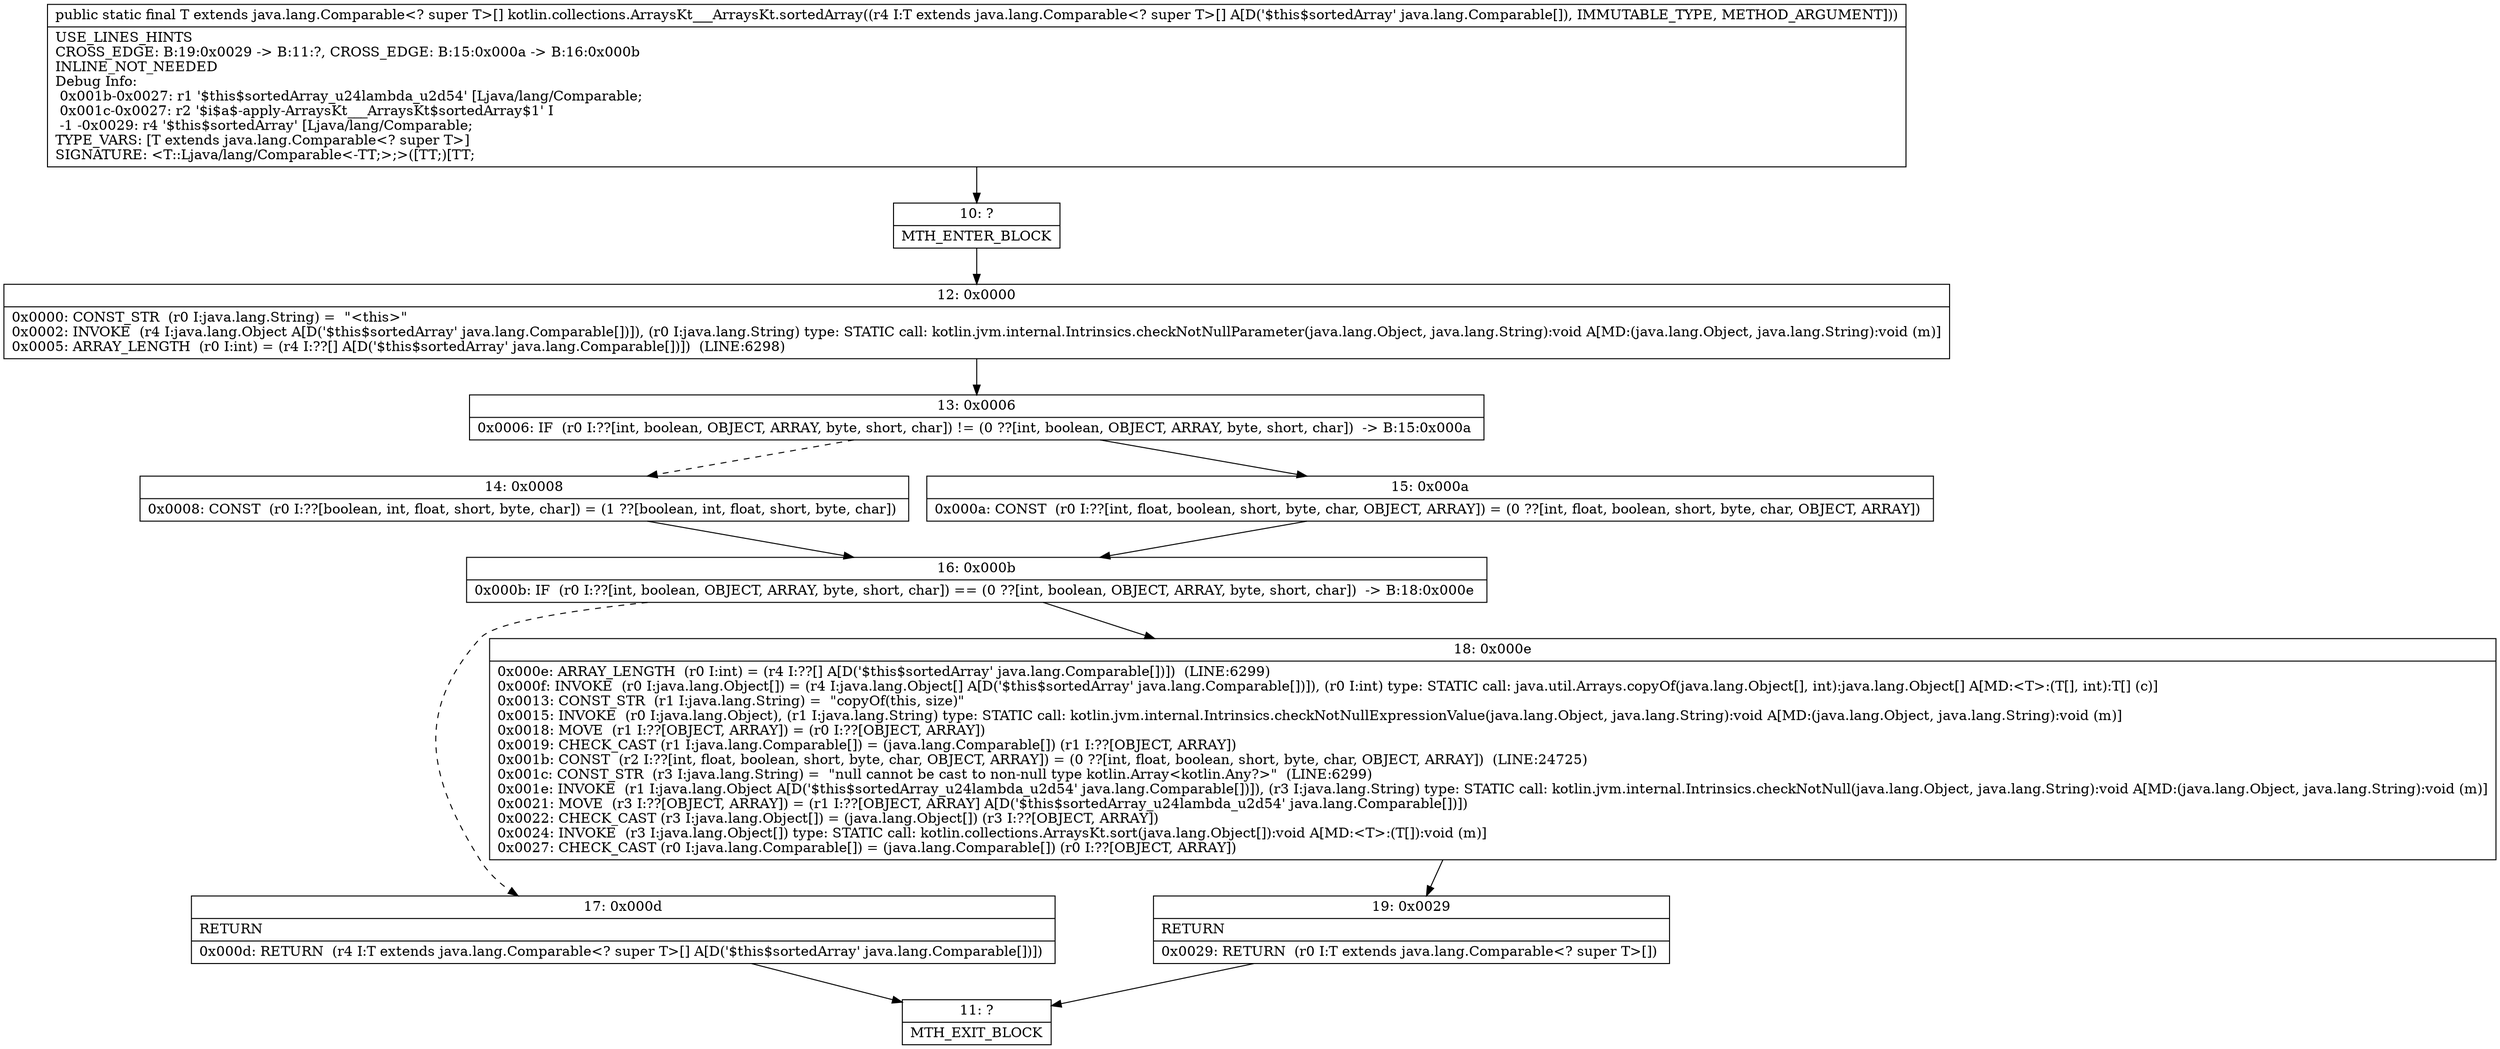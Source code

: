 digraph "CFG forkotlin.collections.ArraysKt___ArraysKt.sortedArray([Ljava\/lang\/Comparable;)[Ljava\/lang\/Comparable;" {
Node_10 [shape=record,label="{10\:\ ?|MTH_ENTER_BLOCK\l}"];
Node_12 [shape=record,label="{12\:\ 0x0000|0x0000: CONST_STR  (r0 I:java.lang.String) =  \"\<this\>\" \l0x0002: INVOKE  (r4 I:java.lang.Object A[D('$this$sortedArray' java.lang.Comparable[])]), (r0 I:java.lang.String) type: STATIC call: kotlin.jvm.internal.Intrinsics.checkNotNullParameter(java.lang.Object, java.lang.String):void A[MD:(java.lang.Object, java.lang.String):void (m)]\l0x0005: ARRAY_LENGTH  (r0 I:int) = (r4 I:??[] A[D('$this$sortedArray' java.lang.Comparable[])])  (LINE:6298)\l}"];
Node_13 [shape=record,label="{13\:\ 0x0006|0x0006: IF  (r0 I:??[int, boolean, OBJECT, ARRAY, byte, short, char]) != (0 ??[int, boolean, OBJECT, ARRAY, byte, short, char])  \-\> B:15:0x000a \l}"];
Node_14 [shape=record,label="{14\:\ 0x0008|0x0008: CONST  (r0 I:??[boolean, int, float, short, byte, char]) = (1 ??[boolean, int, float, short, byte, char]) \l}"];
Node_16 [shape=record,label="{16\:\ 0x000b|0x000b: IF  (r0 I:??[int, boolean, OBJECT, ARRAY, byte, short, char]) == (0 ??[int, boolean, OBJECT, ARRAY, byte, short, char])  \-\> B:18:0x000e \l}"];
Node_17 [shape=record,label="{17\:\ 0x000d|RETURN\l|0x000d: RETURN  (r4 I:T extends java.lang.Comparable\<? super T\>[] A[D('$this$sortedArray' java.lang.Comparable[])]) \l}"];
Node_11 [shape=record,label="{11\:\ ?|MTH_EXIT_BLOCK\l}"];
Node_18 [shape=record,label="{18\:\ 0x000e|0x000e: ARRAY_LENGTH  (r0 I:int) = (r4 I:??[] A[D('$this$sortedArray' java.lang.Comparable[])])  (LINE:6299)\l0x000f: INVOKE  (r0 I:java.lang.Object[]) = (r4 I:java.lang.Object[] A[D('$this$sortedArray' java.lang.Comparable[])]), (r0 I:int) type: STATIC call: java.util.Arrays.copyOf(java.lang.Object[], int):java.lang.Object[] A[MD:\<T\>:(T[], int):T[] (c)]\l0x0013: CONST_STR  (r1 I:java.lang.String) =  \"copyOf(this, size)\" \l0x0015: INVOKE  (r0 I:java.lang.Object), (r1 I:java.lang.String) type: STATIC call: kotlin.jvm.internal.Intrinsics.checkNotNullExpressionValue(java.lang.Object, java.lang.String):void A[MD:(java.lang.Object, java.lang.String):void (m)]\l0x0018: MOVE  (r1 I:??[OBJECT, ARRAY]) = (r0 I:??[OBJECT, ARRAY]) \l0x0019: CHECK_CAST (r1 I:java.lang.Comparable[]) = (java.lang.Comparable[]) (r1 I:??[OBJECT, ARRAY]) \l0x001b: CONST  (r2 I:??[int, float, boolean, short, byte, char, OBJECT, ARRAY]) = (0 ??[int, float, boolean, short, byte, char, OBJECT, ARRAY])  (LINE:24725)\l0x001c: CONST_STR  (r3 I:java.lang.String) =  \"null cannot be cast to non\-null type kotlin.Array\<kotlin.Any?\>\"  (LINE:6299)\l0x001e: INVOKE  (r1 I:java.lang.Object A[D('$this$sortedArray_u24lambda_u2d54' java.lang.Comparable[])]), (r3 I:java.lang.String) type: STATIC call: kotlin.jvm.internal.Intrinsics.checkNotNull(java.lang.Object, java.lang.String):void A[MD:(java.lang.Object, java.lang.String):void (m)]\l0x0021: MOVE  (r3 I:??[OBJECT, ARRAY]) = (r1 I:??[OBJECT, ARRAY] A[D('$this$sortedArray_u24lambda_u2d54' java.lang.Comparable[])]) \l0x0022: CHECK_CAST (r3 I:java.lang.Object[]) = (java.lang.Object[]) (r3 I:??[OBJECT, ARRAY]) \l0x0024: INVOKE  (r3 I:java.lang.Object[]) type: STATIC call: kotlin.collections.ArraysKt.sort(java.lang.Object[]):void A[MD:\<T\>:(T[]):void (m)]\l0x0027: CHECK_CAST (r0 I:java.lang.Comparable[]) = (java.lang.Comparable[]) (r0 I:??[OBJECT, ARRAY]) \l}"];
Node_19 [shape=record,label="{19\:\ 0x0029|RETURN\l|0x0029: RETURN  (r0 I:T extends java.lang.Comparable\<? super T\>[]) \l}"];
Node_15 [shape=record,label="{15\:\ 0x000a|0x000a: CONST  (r0 I:??[int, float, boolean, short, byte, char, OBJECT, ARRAY]) = (0 ??[int, float, boolean, short, byte, char, OBJECT, ARRAY]) \l}"];
MethodNode[shape=record,label="{public static final T extends java.lang.Comparable\<? super T\>[] kotlin.collections.ArraysKt___ArraysKt.sortedArray((r4 I:T extends java.lang.Comparable\<? super T\>[] A[D('$this$sortedArray' java.lang.Comparable[]), IMMUTABLE_TYPE, METHOD_ARGUMENT]))  | USE_LINES_HINTS\lCROSS_EDGE: B:19:0x0029 \-\> B:11:?, CROSS_EDGE: B:15:0x000a \-\> B:16:0x000b\lINLINE_NOT_NEEDED\lDebug Info:\l  0x001b\-0x0027: r1 '$this$sortedArray_u24lambda_u2d54' [Ljava\/lang\/Comparable;\l  0x001c\-0x0027: r2 '$i$a$\-apply\-ArraysKt___ArraysKt$sortedArray$1' I\l  \-1 \-0x0029: r4 '$this$sortedArray' [Ljava\/lang\/Comparable;\lTYPE_VARS: [T extends java.lang.Comparable\<? super T\>]\lSIGNATURE: \<T::Ljava\/lang\/Comparable\<\-TT;\>;\>([TT;)[TT;\l}"];
MethodNode -> Node_10;Node_10 -> Node_12;
Node_12 -> Node_13;
Node_13 -> Node_14[style=dashed];
Node_13 -> Node_15;
Node_14 -> Node_16;
Node_16 -> Node_17[style=dashed];
Node_16 -> Node_18;
Node_17 -> Node_11;
Node_18 -> Node_19;
Node_19 -> Node_11;
Node_15 -> Node_16;
}


